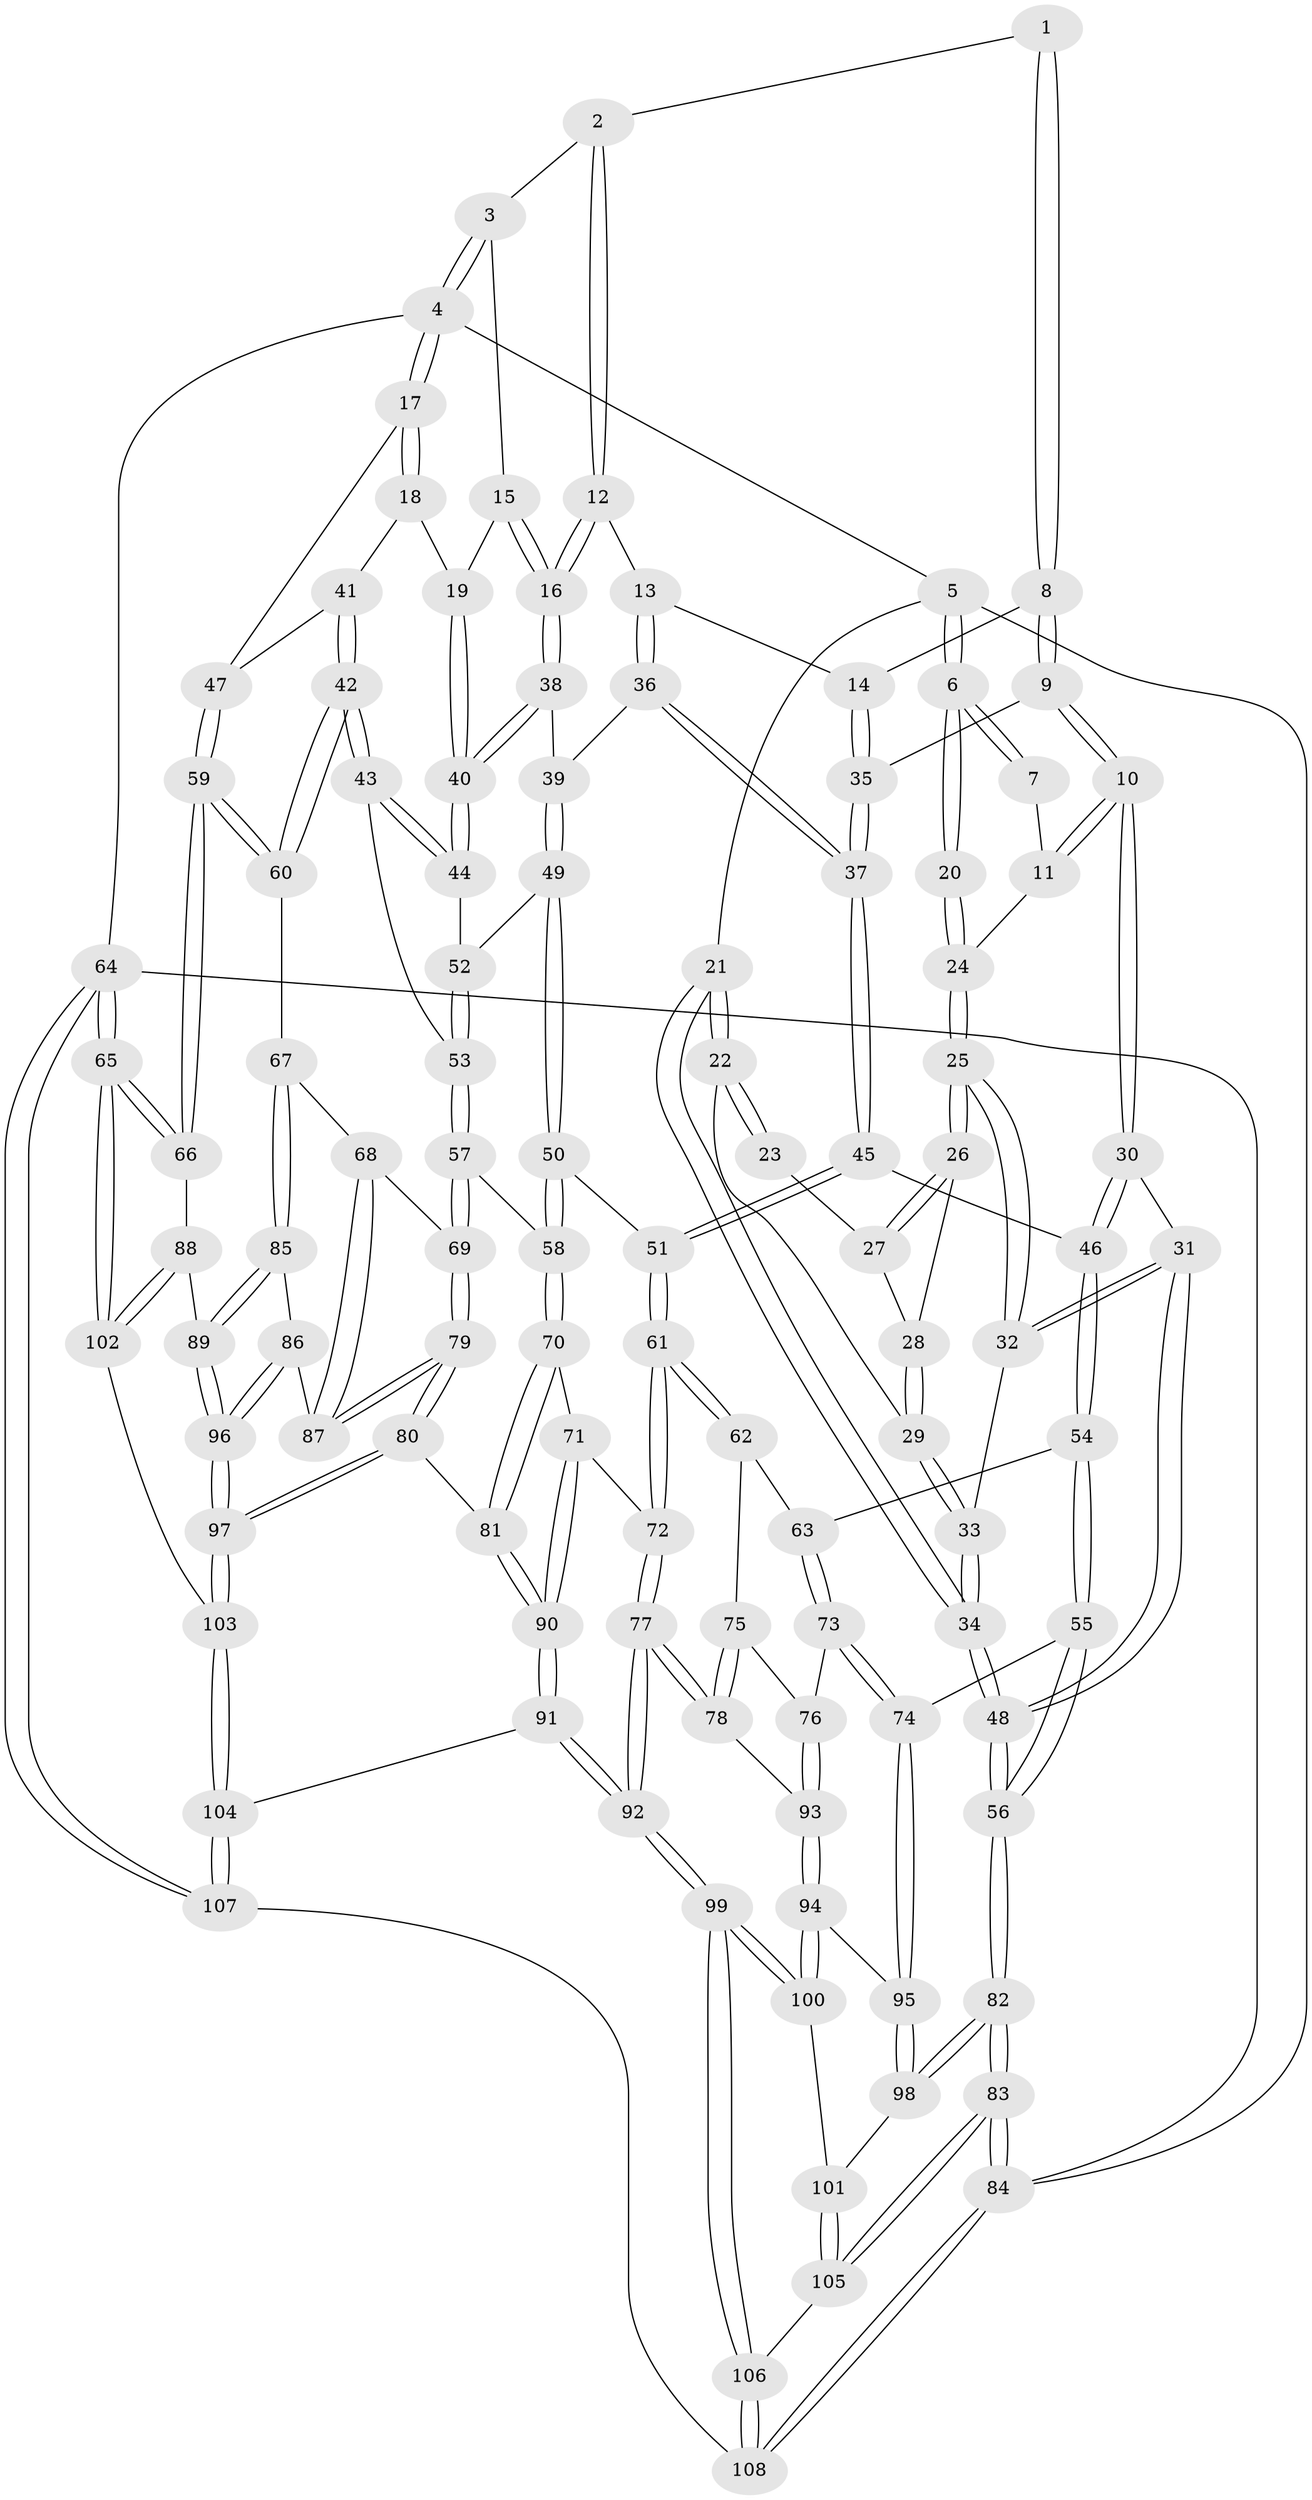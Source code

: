 // Generated by graph-tools (version 1.1) at 2025/17/03/09/25 04:17:02]
// undirected, 108 vertices, 267 edges
graph export_dot {
graph [start="1"]
  node [color=gray90,style=filled];
  1 [pos="+0.42757101537951864+0"];
  2 [pos="+0.45408323444868604+0"];
  3 [pos="+0.8274819071020433+0"];
  4 [pos="+1+0"];
  5 [pos="+0+0"];
  6 [pos="+0+0"];
  7 [pos="+0.24008529883416901+0"];
  8 [pos="+0.4373119477666565+0.04863594010896008"];
  9 [pos="+0.3977174144988349+0.12252267885217753"];
  10 [pos="+0.36599901897001014+0.1446739472712456"];
  11 [pos="+0.2415313653899161+0.07294294327189921"];
  12 [pos="+0.6198110548834631+0.11110942777254876"];
  13 [pos="+0.6174900854866127+0.11147017012601466"];
  14 [pos="+0.6174134158577685+0.11146948102389619"];
  15 [pos="+0.7872898819231645+0"];
  16 [pos="+0.6606731777027176+0.11480242908597459"];
  17 [pos="+1+0"];
  18 [pos="+0.8894729872314487+0.14539922412007097"];
  19 [pos="+0.8827391767189362+0.14156025917379186"];
  20 [pos="+0.13401467105445125+0.06937414852573122"];
  21 [pos="+0+0.08282535371354681"];
  22 [pos="+0.05757948130333465+0.115799441691543"];
  23 [pos="+0.0908443996502978+0.11681046681695746"];
  24 [pos="+0.2027584234716032+0.09991121595742"];
  25 [pos="+0.18906245189292614+0.13332538313284892"];
  26 [pos="+0.18857912951107145+0.13342363795559636"];
  27 [pos="+0.10145500585738246+0.12623538725901004"];
  28 [pos="+0.11225669231116549+0.1703393354072533"];
  29 [pos="+0.10741495904002427+0.1799510315317152"];
  30 [pos="+0.3203293349992381+0.29743265622309867"];
  31 [pos="+0.2671300130129673+0.2875391718335048"];
  32 [pos="+0.2026816769626707+0.22993514815942964"];
  33 [pos="+0.0877837546656067+0.2308192069073641"];
  34 [pos="+0+0.33310645193006666"];
  35 [pos="+0.49561846657039016+0.18814075246323325"];
  36 [pos="+0.5300623063915176+0.26429092426832945"];
  37 [pos="+0.5183945661095004+0.2638648200270362"];
  38 [pos="+0.6916675132201212+0.19095522550164618"];
  39 [pos="+0.5630787444149575+0.27385314462157717"];
  40 [pos="+0.7269779892991434+0.227378270450867"];
  41 [pos="+0.9354989336523227+0.20980564798597687"];
  42 [pos="+0.8792738906870969+0.3847123032678528"];
  43 [pos="+0.8780267315918401+0.3843146337677946"];
  44 [pos="+0.7282025185501486+0.23229394344735088"];
  45 [pos="+0.42184215327847835+0.34203573480587696"];
  46 [pos="+0.3454500451634843+0.33337952249912267"];
  47 [pos="+1+0.1769670634127334"];
  48 [pos="+0+0.49460202408833137"];
  49 [pos="+0.6250841787062646+0.3731825194566326"];
  50 [pos="+0.5798195508503973+0.4569317435108848"];
  51 [pos="+0.5502799973393563+0.45806888248183775"];
  52 [pos="+0.6452306110397863+0.36200484774777264"];
  53 [pos="+0.7880422974885412+0.40672504851359864"];
  54 [pos="+0.32240888893367614+0.4100304168531913"];
  55 [pos="+0.05063545149085711+0.5275785626925148"];
  56 [pos="+0+0.5018780214991324"];
  57 [pos="+0.6618411294468846+0.5120058620215574"];
  58 [pos="+0.6283072052149234+0.5011134296536207"];
  59 [pos="+1+0.523665389972062"];
  60 [pos="+0.9204976866323104+0.43184250548132114"];
  61 [pos="+0.46001929736350666+0.5562327072315313"];
  62 [pos="+0.3457720555084582+0.5136188118206149"];
  63 [pos="+0.3451865216716976+0.512574613376089"];
  64 [pos="+1+1"];
  65 [pos="+1+1"];
  66 [pos="+1+0.5726051109446846"];
  67 [pos="+0.8042504410449512+0.5523242447770943"];
  68 [pos="+0.7915660581589838+0.5553652775149995"];
  69 [pos="+0.7159143429658302+0.566091556585562"];
  70 [pos="+0.5997458885369965+0.586649576151338"];
  71 [pos="+0.5393101583797175+0.6254453624901066"];
  72 [pos="+0.4654806650135203+0.5997873519065464"];
  73 [pos="+0.12274296125003066+0.5579086688824015"];
  74 [pos="+0.08190792377637651+0.5430257863515524"];
  75 [pos="+0.3440140705706927+0.5179303515495675"];
  76 [pos="+0.24074232370585963+0.6298713375842168"];
  77 [pos="+0.41591677541305133+0.7123572393046167"];
  78 [pos="+0.342584100516185+0.668908008005715"];
  79 [pos="+0.706326744913186+0.643567021658382"];
  80 [pos="+0.6907120919737094+0.6626360480793417"];
  81 [pos="+0.6439439188043042+0.7031172949040911"];
  82 [pos="+0+0.7473057741877123"];
  83 [pos="+0+1"];
  84 [pos="+0+1"];
  85 [pos="+0.8371167824250831+0.6256551291153317"];
  86 [pos="+0.7857362982001069+0.672477004453779"];
  87 [pos="+0.7829542180685748+0.6709541559956118"];
  88 [pos="+0.95234481797857+0.6759593127119002"];
  89 [pos="+0.940628766447579+0.6782469514215672"];
  90 [pos="+0.6162765705950989+0.7490534928825346"];
  91 [pos="+0.6124537516059004+0.7647091295748354"];
  92 [pos="+0.4494952685844712+0.8373553757090259"];
  93 [pos="+0.2611094741263128+0.6623970568831137"];
  94 [pos="+0.23708694599267843+0.7210171219908906"];
  95 [pos="+0.1867328514666896+0.7199573012393532"];
  96 [pos="+0.8214967273957865+0.7566364851084526"];
  97 [pos="+0.8121425692429243+0.7743743402846189"];
  98 [pos="+0.0558367553931486+0.7904899895697258"];
  99 [pos="+0.44727027071320435+0.8416836247204872"];
  100 [pos="+0.2523349532259867+0.781489591782043"];
  101 [pos="+0.17809060064727764+0.8433667142237755"];
  102 [pos="+0.9265099348486867+0.8652729125558813"];
  103 [pos="+0.7945972081235719+0.82228677904953"];
  104 [pos="+0.7481789276562081+0.8516198495842502"];
  105 [pos="+0.1985438748950277+0.8976730285858335"];
  106 [pos="+0.4192756119925058+1"];
  107 [pos="+0.7134398236661704+1"];
  108 [pos="+0.4251376389538735+1"];
  1 -- 2;
  1 -- 8;
  1 -- 8;
  2 -- 3;
  2 -- 12;
  2 -- 12;
  3 -- 4;
  3 -- 4;
  3 -- 15;
  4 -- 5;
  4 -- 17;
  4 -- 17;
  4 -- 64;
  5 -- 6;
  5 -- 6;
  5 -- 21;
  5 -- 84;
  6 -- 7;
  6 -- 7;
  6 -- 20;
  6 -- 20;
  7 -- 11;
  8 -- 9;
  8 -- 9;
  8 -- 14;
  9 -- 10;
  9 -- 10;
  9 -- 35;
  10 -- 11;
  10 -- 11;
  10 -- 30;
  10 -- 30;
  11 -- 24;
  12 -- 13;
  12 -- 16;
  12 -- 16;
  13 -- 14;
  13 -- 36;
  13 -- 36;
  14 -- 35;
  14 -- 35;
  15 -- 16;
  15 -- 16;
  15 -- 19;
  16 -- 38;
  16 -- 38;
  17 -- 18;
  17 -- 18;
  17 -- 47;
  18 -- 19;
  18 -- 41;
  19 -- 40;
  19 -- 40;
  20 -- 24;
  20 -- 24;
  21 -- 22;
  21 -- 22;
  21 -- 34;
  21 -- 34;
  22 -- 23;
  22 -- 23;
  22 -- 29;
  23 -- 27;
  24 -- 25;
  24 -- 25;
  25 -- 26;
  25 -- 26;
  25 -- 32;
  25 -- 32;
  26 -- 27;
  26 -- 27;
  26 -- 28;
  27 -- 28;
  28 -- 29;
  28 -- 29;
  29 -- 33;
  29 -- 33;
  30 -- 31;
  30 -- 46;
  30 -- 46;
  31 -- 32;
  31 -- 32;
  31 -- 48;
  31 -- 48;
  32 -- 33;
  33 -- 34;
  33 -- 34;
  34 -- 48;
  34 -- 48;
  35 -- 37;
  35 -- 37;
  36 -- 37;
  36 -- 37;
  36 -- 39;
  37 -- 45;
  37 -- 45;
  38 -- 39;
  38 -- 40;
  38 -- 40;
  39 -- 49;
  39 -- 49;
  40 -- 44;
  40 -- 44;
  41 -- 42;
  41 -- 42;
  41 -- 47;
  42 -- 43;
  42 -- 43;
  42 -- 60;
  42 -- 60;
  43 -- 44;
  43 -- 44;
  43 -- 53;
  44 -- 52;
  45 -- 46;
  45 -- 51;
  45 -- 51;
  46 -- 54;
  46 -- 54;
  47 -- 59;
  47 -- 59;
  48 -- 56;
  48 -- 56;
  49 -- 50;
  49 -- 50;
  49 -- 52;
  50 -- 51;
  50 -- 58;
  50 -- 58;
  51 -- 61;
  51 -- 61;
  52 -- 53;
  52 -- 53;
  53 -- 57;
  53 -- 57;
  54 -- 55;
  54 -- 55;
  54 -- 63;
  55 -- 56;
  55 -- 56;
  55 -- 74;
  56 -- 82;
  56 -- 82;
  57 -- 58;
  57 -- 69;
  57 -- 69;
  58 -- 70;
  58 -- 70;
  59 -- 60;
  59 -- 60;
  59 -- 66;
  59 -- 66;
  60 -- 67;
  61 -- 62;
  61 -- 62;
  61 -- 72;
  61 -- 72;
  62 -- 63;
  62 -- 75;
  63 -- 73;
  63 -- 73;
  64 -- 65;
  64 -- 65;
  64 -- 107;
  64 -- 107;
  64 -- 84;
  65 -- 66;
  65 -- 66;
  65 -- 102;
  65 -- 102;
  66 -- 88;
  67 -- 68;
  67 -- 85;
  67 -- 85;
  68 -- 69;
  68 -- 87;
  68 -- 87;
  69 -- 79;
  69 -- 79;
  70 -- 71;
  70 -- 81;
  70 -- 81;
  71 -- 72;
  71 -- 90;
  71 -- 90;
  72 -- 77;
  72 -- 77;
  73 -- 74;
  73 -- 74;
  73 -- 76;
  74 -- 95;
  74 -- 95;
  75 -- 76;
  75 -- 78;
  75 -- 78;
  76 -- 93;
  76 -- 93;
  77 -- 78;
  77 -- 78;
  77 -- 92;
  77 -- 92;
  78 -- 93;
  79 -- 80;
  79 -- 80;
  79 -- 87;
  79 -- 87;
  80 -- 81;
  80 -- 97;
  80 -- 97;
  81 -- 90;
  81 -- 90;
  82 -- 83;
  82 -- 83;
  82 -- 98;
  82 -- 98;
  83 -- 84;
  83 -- 84;
  83 -- 105;
  83 -- 105;
  84 -- 108;
  84 -- 108;
  85 -- 86;
  85 -- 89;
  85 -- 89;
  86 -- 87;
  86 -- 96;
  86 -- 96;
  88 -- 89;
  88 -- 102;
  88 -- 102;
  89 -- 96;
  89 -- 96;
  90 -- 91;
  90 -- 91;
  91 -- 92;
  91 -- 92;
  91 -- 104;
  92 -- 99;
  92 -- 99;
  93 -- 94;
  93 -- 94;
  94 -- 95;
  94 -- 100;
  94 -- 100;
  95 -- 98;
  95 -- 98;
  96 -- 97;
  96 -- 97;
  97 -- 103;
  97 -- 103;
  98 -- 101;
  99 -- 100;
  99 -- 100;
  99 -- 106;
  99 -- 106;
  100 -- 101;
  101 -- 105;
  101 -- 105;
  102 -- 103;
  103 -- 104;
  103 -- 104;
  104 -- 107;
  104 -- 107;
  105 -- 106;
  106 -- 108;
  106 -- 108;
  107 -- 108;
}
